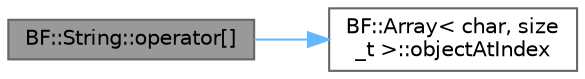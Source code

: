 digraph "BF::String::operator[]"
{
 // LATEX_PDF_SIZE
  bgcolor="transparent";
  edge [fontname=Helvetica,fontsize=10,labelfontname=Helvetica,labelfontsize=10];
  node [fontname=Helvetica,fontsize=10,shape=box,height=0.2,width=0.4];
  rankdir="LR";
  Node1 [id="Node000001",label="BF::String::operator[]",height=0.2,width=0.4,color="gray40", fillcolor="grey60", style="filled", fontcolor="black",tooltip=" "];
  Node1 -> Node2 [id="edge1_Node000001_Node000002",color="steelblue1",style="solid",tooltip=" "];
  Node2 [id="Node000002",label="BF::Array\< char, size\l_t \>::objectAtIndex",height=0.2,width=0.4,color="grey40", fillcolor="white", style="filled",URL="$d3/d15/classBF_1_1Array.html#a602e0779b8a42eb2d4c09b0e64782272",tooltip=" "];
}
